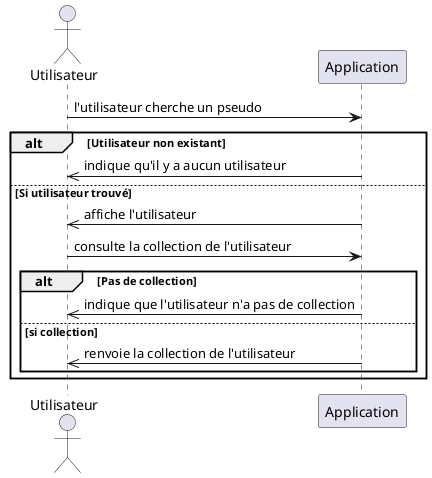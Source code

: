 @startuml
Actor Utilisateur As U
Participant Application As A

U->A: l'utilisateur cherche un pseudo
Alt Utilisateur non existant
A->>U: indique qu'il y a aucun utilisateur
Else Si utilisateur trouvé
A->>U: affiche l'utilisateur
U->A: consulte la collection de l'utilisateur
Alt Pas de collection
A->>U: indique que l'utilisateur n'a pas de collection
Else si collection
A->>U: renvoie la collection de l'utilisateur
end
end

@enduml
